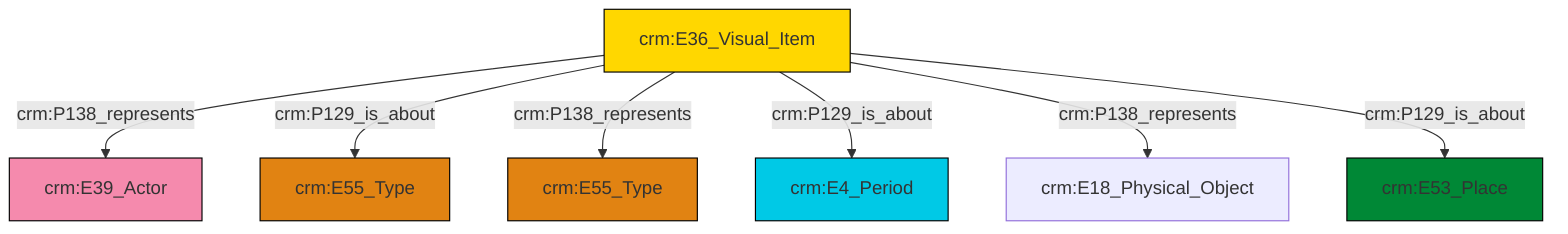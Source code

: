 graph TD
classDef Literal fill:#f2f2f2,stroke:#000000;
classDef CRM_Entity fill:#FFFFFF,stroke:#000000;
classDef Temporal_Entity fill:#00C9E6, stroke:#000000;
classDef Type fill:#E18312, stroke:#000000;
classDef Time-Span fill:#2C9C91, stroke:#000000;
classDef Appellation fill:#FFEB7F, stroke:#000000;
classDef Place fill:#008836, stroke:#000000;
classDef Persistent_Item fill:#B266B2, stroke:#000000;
classDef Conceptual_Object fill:#FFD700, stroke:#000000;
classDef Physical_Thing fill:#D2B48C, stroke:#000000;
classDef Actor fill:#f58aad, stroke:#000000;
classDef PC_Classes fill:#4ce600, stroke:#000000;
classDef Multi fill:#cccccc,stroke:#000000;

2["crm:E36_Visual_Item"]:::Conceptual_Object -->|crm:P138_represents| 3["crm:E39_Actor"]:::Actor
2["crm:E36_Visual_Item"]:::Conceptual_Object -->|crm:P129_is_about| 4["crm:E55_Type"]:::Type
2["crm:E36_Visual_Item"]:::Conceptual_Object -->|crm:P138_represents| 6["crm:E55_Type"]:::Type
2["crm:E36_Visual_Item"]:::Conceptual_Object -->|crm:P129_is_about| 9["crm:E4_Period"]:::Temporal_Entity
2["crm:E36_Visual_Item"]:::Conceptual_Object -->|crm:P138_represents| 0["crm:E18_Physical_Object"]:::Default
2["crm:E36_Visual_Item"]:::Conceptual_Object -->|crm:P129_is_about| 11["crm:E53_Place"]:::Place